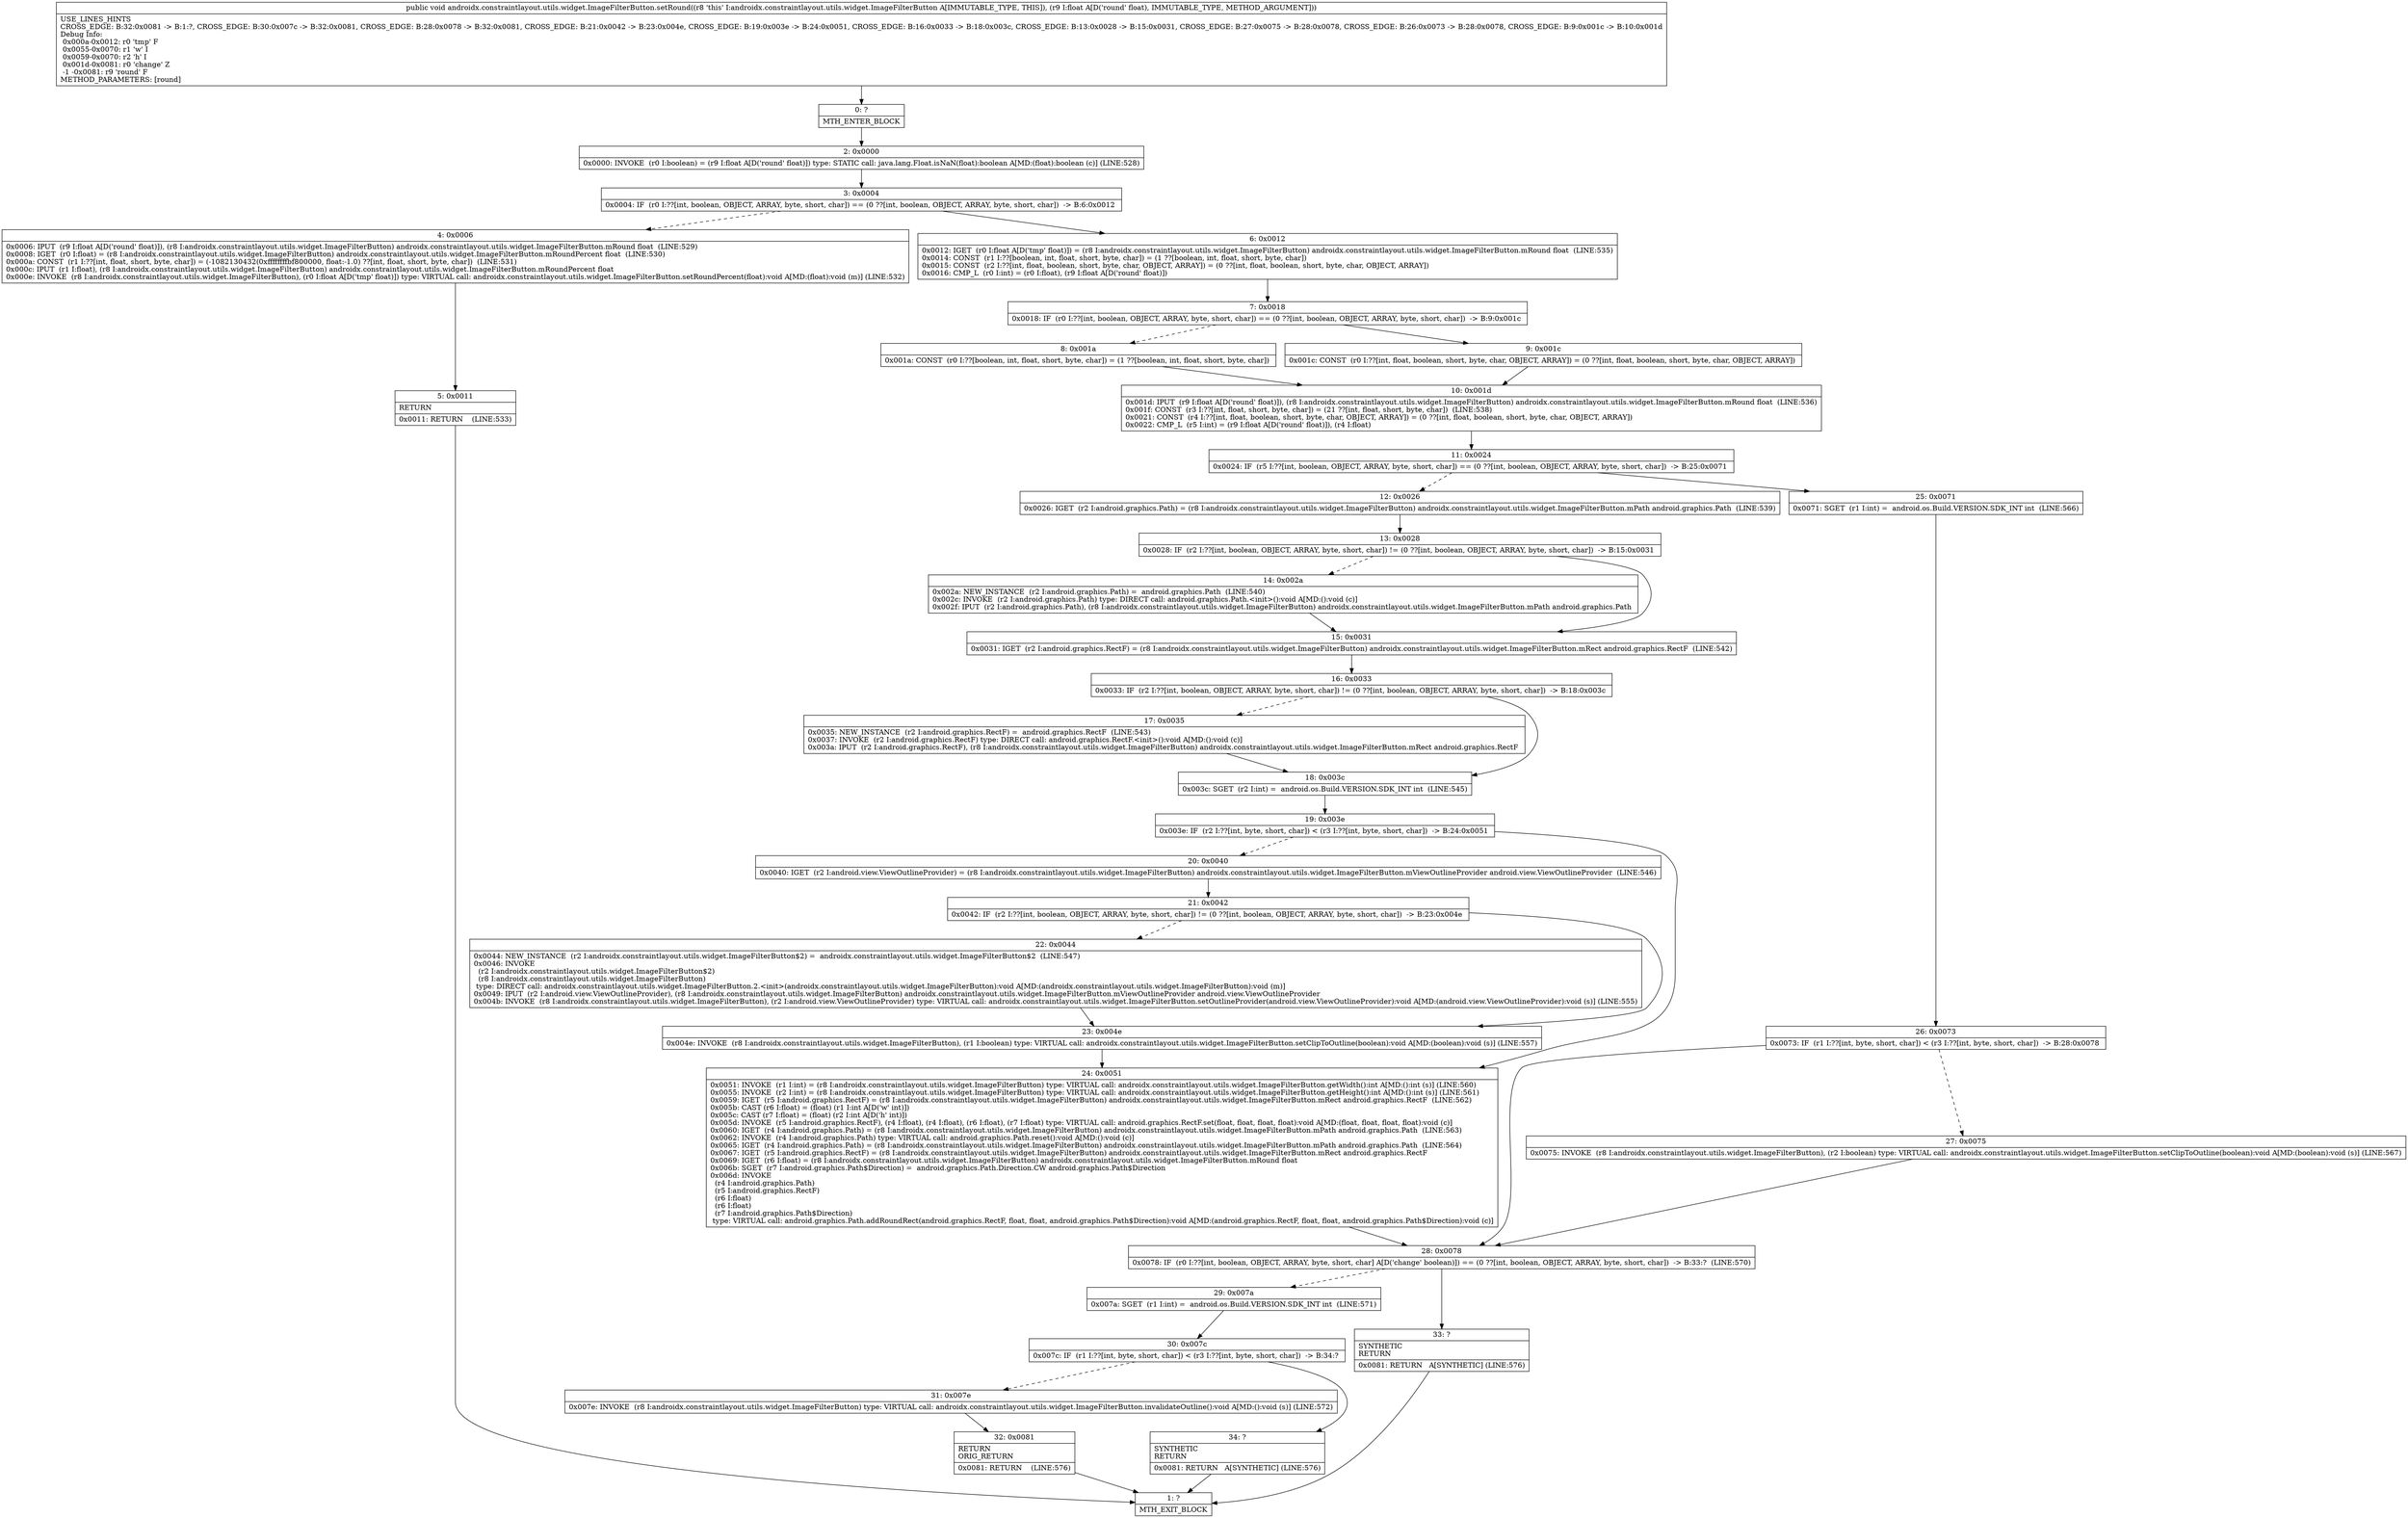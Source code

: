 digraph "CFG forandroidx.constraintlayout.utils.widget.ImageFilterButton.setRound(F)V" {
Node_0 [shape=record,label="{0\:\ ?|MTH_ENTER_BLOCK\l}"];
Node_2 [shape=record,label="{2\:\ 0x0000|0x0000: INVOKE  (r0 I:boolean) = (r9 I:float A[D('round' float)]) type: STATIC call: java.lang.Float.isNaN(float):boolean A[MD:(float):boolean (c)] (LINE:528)\l}"];
Node_3 [shape=record,label="{3\:\ 0x0004|0x0004: IF  (r0 I:??[int, boolean, OBJECT, ARRAY, byte, short, char]) == (0 ??[int, boolean, OBJECT, ARRAY, byte, short, char])  \-\> B:6:0x0012 \l}"];
Node_4 [shape=record,label="{4\:\ 0x0006|0x0006: IPUT  (r9 I:float A[D('round' float)]), (r8 I:androidx.constraintlayout.utils.widget.ImageFilterButton) androidx.constraintlayout.utils.widget.ImageFilterButton.mRound float  (LINE:529)\l0x0008: IGET  (r0 I:float) = (r8 I:androidx.constraintlayout.utils.widget.ImageFilterButton) androidx.constraintlayout.utils.widget.ImageFilterButton.mRoundPercent float  (LINE:530)\l0x000a: CONST  (r1 I:??[int, float, short, byte, char]) = (\-1082130432(0xffffffffbf800000, float:\-1.0) ??[int, float, short, byte, char])  (LINE:531)\l0x000c: IPUT  (r1 I:float), (r8 I:androidx.constraintlayout.utils.widget.ImageFilterButton) androidx.constraintlayout.utils.widget.ImageFilterButton.mRoundPercent float \l0x000e: INVOKE  (r8 I:androidx.constraintlayout.utils.widget.ImageFilterButton), (r0 I:float A[D('tmp' float)]) type: VIRTUAL call: androidx.constraintlayout.utils.widget.ImageFilterButton.setRoundPercent(float):void A[MD:(float):void (m)] (LINE:532)\l}"];
Node_5 [shape=record,label="{5\:\ 0x0011|RETURN\l|0x0011: RETURN    (LINE:533)\l}"];
Node_1 [shape=record,label="{1\:\ ?|MTH_EXIT_BLOCK\l}"];
Node_6 [shape=record,label="{6\:\ 0x0012|0x0012: IGET  (r0 I:float A[D('tmp' float)]) = (r8 I:androidx.constraintlayout.utils.widget.ImageFilterButton) androidx.constraintlayout.utils.widget.ImageFilterButton.mRound float  (LINE:535)\l0x0014: CONST  (r1 I:??[boolean, int, float, short, byte, char]) = (1 ??[boolean, int, float, short, byte, char]) \l0x0015: CONST  (r2 I:??[int, float, boolean, short, byte, char, OBJECT, ARRAY]) = (0 ??[int, float, boolean, short, byte, char, OBJECT, ARRAY]) \l0x0016: CMP_L  (r0 I:int) = (r0 I:float), (r9 I:float A[D('round' float)]) \l}"];
Node_7 [shape=record,label="{7\:\ 0x0018|0x0018: IF  (r0 I:??[int, boolean, OBJECT, ARRAY, byte, short, char]) == (0 ??[int, boolean, OBJECT, ARRAY, byte, short, char])  \-\> B:9:0x001c \l}"];
Node_8 [shape=record,label="{8\:\ 0x001a|0x001a: CONST  (r0 I:??[boolean, int, float, short, byte, char]) = (1 ??[boolean, int, float, short, byte, char]) \l}"];
Node_10 [shape=record,label="{10\:\ 0x001d|0x001d: IPUT  (r9 I:float A[D('round' float)]), (r8 I:androidx.constraintlayout.utils.widget.ImageFilterButton) androidx.constraintlayout.utils.widget.ImageFilterButton.mRound float  (LINE:536)\l0x001f: CONST  (r3 I:??[int, float, short, byte, char]) = (21 ??[int, float, short, byte, char])  (LINE:538)\l0x0021: CONST  (r4 I:??[int, float, boolean, short, byte, char, OBJECT, ARRAY]) = (0 ??[int, float, boolean, short, byte, char, OBJECT, ARRAY]) \l0x0022: CMP_L  (r5 I:int) = (r9 I:float A[D('round' float)]), (r4 I:float) \l}"];
Node_11 [shape=record,label="{11\:\ 0x0024|0x0024: IF  (r5 I:??[int, boolean, OBJECT, ARRAY, byte, short, char]) == (0 ??[int, boolean, OBJECT, ARRAY, byte, short, char])  \-\> B:25:0x0071 \l}"];
Node_12 [shape=record,label="{12\:\ 0x0026|0x0026: IGET  (r2 I:android.graphics.Path) = (r8 I:androidx.constraintlayout.utils.widget.ImageFilterButton) androidx.constraintlayout.utils.widget.ImageFilterButton.mPath android.graphics.Path  (LINE:539)\l}"];
Node_13 [shape=record,label="{13\:\ 0x0028|0x0028: IF  (r2 I:??[int, boolean, OBJECT, ARRAY, byte, short, char]) != (0 ??[int, boolean, OBJECT, ARRAY, byte, short, char])  \-\> B:15:0x0031 \l}"];
Node_14 [shape=record,label="{14\:\ 0x002a|0x002a: NEW_INSTANCE  (r2 I:android.graphics.Path) =  android.graphics.Path  (LINE:540)\l0x002c: INVOKE  (r2 I:android.graphics.Path) type: DIRECT call: android.graphics.Path.\<init\>():void A[MD:():void (c)]\l0x002f: IPUT  (r2 I:android.graphics.Path), (r8 I:androidx.constraintlayout.utils.widget.ImageFilterButton) androidx.constraintlayout.utils.widget.ImageFilterButton.mPath android.graphics.Path \l}"];
Node_15 [shape=record,label="{15\:\ 0x0031|0x0031: IGET  (r2 I:android.graphics.RectF) = (r8 I:androidx.constraintlayout.utils.widget.ImageFilterButton) androidx.constraintlayout.utils.widget.ImageFilterButton.mRect android.graphics.RectF  (LINE:542)\l}"];
Node_16 [shape=record,label="{16\:\ 0x0033|0x0033: IF  (r2 I:??[int, boolean, OBJECT, ARRAY, byte, short, char]) != (0 ??[int, boolean, OBJECT, ARRAY, byte, short, char])  \-\> B:18:0x003c \l}"];
Node_17 [shape=record,label="{17\:\ 0x0035|0x0035: NEW_INSTANCE  (r2 I:android.graphics.RectF) =  android.graphics.RectF  (LINE:543)\l0x0037: INVOKE  (r2 I:android.graphics.RectF) type: DIRECT call: android.graphics.RectF.\<init\>():void A[MD:():void (c)]\l0x003a: IPUT  (r2 I:android.graphics.RectF), (r8 I:androidx.constraintlayout.utils.widget.ImageFilterButton) androidx.constraintlayout.utils.widget.ImageFilterButton.mRect android.graphics.RectF \l}"];
Node_18 [shape=record,label="{18\:\ 0x003c|0x003c: SGET  (r2 I:int) =  android.os.Build.VERSION.SDK_INT int  (LINE:545)\l}"];
Node_19 [shape=record,label="{19\:\ 0x003e|0x003e: IF  (r2 I:??[int, byte, short, char]) \< (r3 I:??[int, byte, short, char])  \-\> B:24:0x0051 \l}"];
Node_20 [shape=record,label="{20\:\ 0x0040|0x0040: IGET  (r2 I:android.view.ViewOutlineProvider) = (r8 I:androidx.constraintlayout.utils.widget.ImageFilterButton) androidx.constraintlayout.utils.widget.ImageFilterButton.mViewOutlineProvider android.view.ViewOutlineProvider  (LINE:546)\l}"];
Node_21 [shape=record,label="{21\:\ 0x0042|0x0042: IF  (r2 I:??[int, boolean, OBJECT, ARRAY, byte, short, char]) != (0 ??[int, boolean, OBJECT, ARRAY, byte, short, char])  \-\> B:23:0x004e \l}"];
Node_22 [shape=record,label="{22\:\ 0x0044|0x0044: NEW_INSTANCE  (r2 I:androidx.constraintlayout.utils.widget.ImageFilterButton$2) =  androidx.constraintlayout.utils.widget.ImageFilterButton$2  (LINE:547)\l0x0046: INVOKE  \l  (r2 I:androidx.constraintlayout.utils.widget.ImageFilterButton$2)\l  (r8 I:androidx.constraintlayout.utils.widget.ImageFilterButton)\l type: DIRECT call: androidx.constraintlayout.utils.widget.ImageFilterButton.2.\<init\>(androidx.constraintlayout.utils.widget.ImageFilterButton):void A[MD:(androidx.constraintlayout.utils.widget.ImageFilterButton):void (m)]\l0x0049: IPUT  (r2 I:android.view.ViewOutlineProvider), (r8 I:androidx.constraintlayout.utils.widget.ImageFilterButton) androidx.constraintlayout.utils.widget.ImageFilterButton.mViewOutlineProvider android.view.ViewOutlineProvider \l0x004b: INVOKE  (r8 I:androidx.constraintlayout.utils.widget.ImageFilterButton), (r2 I:android.view.ViewOutlineProvider) type: VIRTUAL call: androidx.constraintlayout.utils.widget.ImageFilterButton.setOutlineProvider(android.view.ViewOutlineProvider):void A[MD:(android.view.ViewOutlineProvider):void (s)] (LINE:555)\l}"];
Node_23 [shape=record,label="{23\:\ 0x004e|0x004e: INVOKE  (r8 I:androidx.constraintlayout.utils.widget.ImageFilterButton), (r1 I:boolean) type: VIRTUAL call: androidx.constraintlayout.utils.widget.ImageFilterButton.setClipToOutline(boolean):void A[MD:(boolean):void (s)] (LINE:557)\l}"];
Node_24 [shape=record,label="{24\:\ 0x0051|0x0051: INVOKE  (r1 I:int) = (r8 I:androidx.constraintlayout.utils.widget.ImageFilterButton) type: VIRTUAL call: androidx.constraintlayout.utils.widget.ImageFilterButton.getWidth():int A[MD:():int (s)] (LINE:560)\l0x0055: INVOKE  (r2 I:int) = (r8 I:androidx.constraintlayout.utils.widget.ImageFilterButton) type: VIRTUAL call: androidx.constraintlayout.utils.widget.ImageFilterButton.getHeight():int A[MD:():int (s)] (LINE:561)\l0x0059: IGET  (r5 I:android.graphics.RectF) = (r8 I:androidx.constraintlayout.utils.widget.ImageFilterButton) androidx.constraintlayout.utils.widget.ImageFilterButton.mRect android.graphics.RectF  (LINE:562)\l0x005b: CAST (r6 I:float) = (float) (r1 I:int A[D('w' int)]) \l0x005c: CAST (r7 I:float) = (float) (r2 I:int A[D('h' int)]) \l0x005d: INVOKE  (r5 I:android.graphics.RectF), (r4 I:float), (r4 I:float), (r6 I:float), (r7 I:float) type: VIRTUAL call: android.graphics.RectF.set(float, float, float, float):void A[MD:(float, float, float, float):void (c)]\l0x0060: IGET  (r4 I:android.graphics.Path) = (r8 I:androidx.constraintlayout.utils.widget.ImageFilterButton) androidx.constraintlayout.utils.widget.ImageFilterButton.mPath android.graphics.Path  (LINE:563)\l0x0062: INVOKE  (r4 I:android.graphics.Path) type: VIRTUAL call: android.graphics.Path.reset():void A[MD:():void (c)]\l0x0065: IGET  (r4 I:android.graphics.Path) = (r8 I:androidx.constraintlayout.utils.widget.ImageFilterButton) androidx.constraintlayout.utils.widget.ImageFilterButton.mPath android.graphics.Path  (LINE:564)\l0x0067: IGET  (r5 I:android.graphics.RectF) = (r8 I:androidx.constraintlayout.utils.widget.ImageFilterButton) androidx.constraintlayout.utils.widget.ImageFilterButton.mRect android.graphics.RectF \l0x0069: IGET  (r6 I:float) = (r8 I:androidx.constraintlayout.utils.widget.ImageFilterButton) androidx.constraintlayout.utils.widget.ImageFilterButton.mRound float \l0x006b: SGET  (r7 I:android.graphics.Path$Direction) =  android.graphics.Path.Direction.CW android.graphics.Path$Direction \l0x006d: INVOKE  \l  (r4 I:android.graphics.Path)\l  (r5 I:android.graphics.RectF)\l  (r6 I:float)\l  (r6 I:float)\l  (r7 I:android.graphics.Path$Direction)\l type: VIRTUAL call: android.graphics.Path.addRoundRect(android.graphics.RectF, float, float, android.graphics.Path$Direction):void A[MD:(android.graphics.RectF, float, float, android.graphics.Path$Direction):void (c)]\l}"];
Node_28 [shape=record,label="{28\:\ 0x0078|0x0078: IF  (r0 I:??[int, boolean, OBJECT, ARRAY, byte, short, char] A[D('change' boolean)]) == (0 ??[int, boolean, OBJECT, ARRAY, byte, short, char])  \-\> B:33:?  (LINE:570)\l}"];
Node_29 [shape=record,label="{29\:\ 0x007a|0x007a: SGET  (r1 I:int) =  android.os.Build.VERSION.SDK_INT int  (LINE:571)\l}"];
Node_30 [shape=record,label="{30\:\ 0x007c|0x007c: IF  (r1 I:??[int, byte, short, char]) \< (r3 I:??[int, byte, short, char])  \-\> B:34:? \l}"];
Node_31 [shape=record,label="{31\:\ 0x007e|0x007e: INVOKE  (r8 I:androidx.constraintlayout.utils.widget.ImageFilterButton) type: VIRTUAL call: androidx.constraintlayout.utils.widget.ImageFilterButton.invalidateOutline():void A[MD:():void (s)] (LINE:572)\l}"];
Node_32 [shape=record,label="{32\:\ 0x0081|RETURN\lORIG_RETURN\l|0x0081: RETURN    (LINE:576)\l}"];
Node_34 [shape=record,label="{34\:\ ?|SYNTHETIC\lRETURN\l|0x0081: RETURN   A[SYNTHETIC] (LINE:576)\l}"];
Node_33 [shape=record,label="{33\:\ ?|SYNTHETIC\lRETURN\l|0x0081: RETURN   A[SYNTHETIC] (LINE:576)\l}"];
Node_25 [shape=record,label="{25\:\ 0x0071|0x0071: SGET  (r1 I:int) =  android.os.Build.VERSION.SDK_INT int  (LINE:566)\l}"];
Node_26 [shape=record,label="{26\:\ 0x0073|0x0073: IF  (r1 I:??[int, byte, short, char]) \< (r3 I:??[int, byte, short, char])  \-\> B:28:0x0078 \l}"];
Node_27 [shape=record,label="{27\:\ 0x0075|0x0075: INVOKE  (r8 I:androidx.constraintlayout.utils.widget.ImageFilterButton), (r2 I:boolean) type: VIRTUAL call: androidx.constraintlayout.utils.widget.ImageFilterButton.setClipToOutline(boolean):void A[MD:(boolean):void (s)] (LINE:567)\l}"];
Node_9 [shape=record,label="{9\:\ 0x001c|0x001c: CONST  (r0 I:??[int, float, boolean, short, byte, char, OBJECT, ARRAY]) = (0 ??[int, float, boolean, short, byte, char, OBJECT, ARRAY]) \l}"];
MethodNode[shape=record,label="{public void androidx.constraintlayout.utils.widget.ImageFilterButton.setRound((r8 'this' I:androidx.constraintlayout.utils.widget.ImageFilterButton A[IMMUTABLE_TYPE, THIS]), (r9 I:float A[D('round' float), IMMUTABLE_TYPE, METHOD_ARGUMENT]))  | USE_LINES_HINTS\lCROSS_EDGE: B:32:0x0081 \-\> B:1:?, CROSS_EDGE: B:30:0x007c \-\> B:32:0x0081, CROSS_EDGE: B:28:0x0078 \-\> B:32:0x0081, CROSS_EDGE: B:21:0x0042 \-\> B:23:0x004e, CROSS_EDGE: B:19:0x003e \-\> B:24:0x0051, CROSS_EDGE: B:16:0x0033 \-\> B:18:0x003c, CROSS_EDGE: B:13:0x0028 \-\> B:15:0x0031, CROSS_EDGE: B:27:0x0075 \-\> B:28:0x0078, CROSS_EDGE: B:26:0x0073 \-\> B:28:0x0078, CROSS_EDGE: B:9:0x001c \-\> B:10:0x001d\lDebug Info:\l  0x000a\-0x0012: r0 'tmp' F\l  0x0055\-0x0070: r1 'w' I\l  0x0059\-0x0070: r2 'h' I\l  0x001d\-0x0081: r0 'change' Z\l  \-1 \-0x0081: r9 'round' F\lMETHOD_PARAMETERS: [round]\l}"];
MethodNode -> Node_0;Node_0 -> Node_2;
Node_2 -> Node_3;
Node_3 -> Node_4[style=dashed];
Node_3 -> Node_6;
Node_4 -> Node_5;
Node_5 -> Node_1;
Node_6 -> Node_7;
Node_7 -> Node_8[style=dashed];
Node_7 -> Node_9;
Node_8 -> Node_10;
Node_10 -> Node_11;
Node_11 -> Node_12[style=dashed];
Node_11 -> Node_25;
Node_12 -> Node_13;
Node_13 -> Node_14[style=dashed];
Node_13 -> Node_15;
Node_14 -> Node_15;
Node_15 -> Node_16;
Node_16 -> Node_17[style=dashed];
Node_16 -> Node_18;
Node_17 -> Node_18;
Node_18 -> Node_19;
Node_19 -> Node_20[style=dashed];
Node_19 -> Node_24;
Node_20 -> Node_21;
Node_21 -> Node_22[style=dashed];
Node_21 -> Node_23;
Node_22 -> Node_23;
Node_23 -> Node_24;
Node_24 -> Node_28;
Node_28 -> Node_29[style=dashed];
Node_28 -> Node_33;
Node_29 -> Node_30;
Node_30 -> Node_31[style=dashed];
Node_30 -> Node_34;
Node_31 -> Node_32;
Node_32 -> Node_1;
Node_34 -> Node_1;
Node_33 -> Node_1;
Node_25 -> Node_26;
Node_26 -> Node_27[style=dashed];
Node_26 -> Node_28;
Node_27 -> Node_28;
Node_9 -> Node_10;
}

